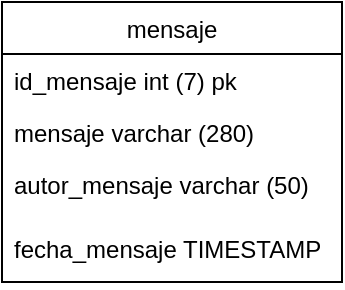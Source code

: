 <mxfile version="14.8.6" type="github"><diagram id="9aFrtz-PlTmw0u9sxzAR" name="Page-1"><mxGraphModel dx="782" dy="436" grid="1" gridSize="10" guides="1" tooltips="1" connect="1" arrows="1" fold="1" page="1" pageScale="1" pageWidth="827" pageHeight="1169" math="0" shadow="0"><root><mxCell id="0"/><mxCell id="1" parent="0"/><mxCell id="zYnfW-y9LTZJ1Vt2ubuA-1" value="mensaje" style="swimlane;fontStyle=0;childLayout=stackLayout;horizontal=1;startSize=26;horizontalStack=0;resizeParent=1;resizeParentMax=0;resizeLast=0;collapsible=1;marginBottom=0;" parent="1" vertex="1"><mxGeometry x="340" y="110" width="170" height="140" as="geometry"/></mxCell><mxCell id="zYnfW-y9LTZJ1Vt2ubuA-2" value="id_mensaje int (7) pk&#10;" style="text;strokeColor=none;fillColor=none;align=left;verticalAlign=top;spacingLeft=4;spacingRight=4;overflow=hidden;rotatable=0;points=[[0,0.5],[1,0.5]];portConstraint=eastwest;" parent="zYnfW-y9LTZJ1Vt2ubuA-1" vertex="1"><mxGeometry y="26" width="170" height="26" as="geometry"/></mxCell><mxCell id="zYnfW-y9LTZJ1Vt2ubuA-3" value="mensaje varchar (280)" style="text;strokeColor=none;fillColor=none;align=left;verticalAlign=top;spacingLeft=4;spacingRight=4;overflow=hidden;rotatable=0;points=[[0,0.5],[1,0.5]];portConstraint=eastwest;" parent="zYnfW-y9LTZJ1Vt2ubuA-1" vertex="1"><mxGeometry y="52" width="170" height="26" as="geometry"/></mxCell><mxCell id="zYnfW-y9LTZJ1Vt2ubuA-4" value="autor_mensaje varchar (50) " style="text;strokeColor=none;fillColor=none;align=left;verticalAlign=top;spacingLeft=4;spacingRight=4;overflow=hidden;rotatable=0;points=[[0,0.5],[1,0.5]];portConstraint=eastwest;" parent="zYnfW-y9LTZJ1Vt2ubuA-1" vertex="1"><mxGeometry y="78" width="170" height="32" as="geometry"/></mxCell><mxCell id="zYnfW-y9LTZJ1Vt2ubuA-7" value="fecha_mensaje TIMESTAMP" style="text;strokeColor=none;fillColor=none;spacingLeft=4;spacingRight=4;overflow=hidden;rotatable=0;points=[[0,0.5],[1,0.5]];portConstraint=eastwest;fontSize=12;" parent="zYnfW-y9LTZJ1Vt2ubuA-1" vertex="1"><mxGeometry y="110" width="170" height="30" as="geometry"/></mxCell></root></mxGraphModel></diagram></mxfile>